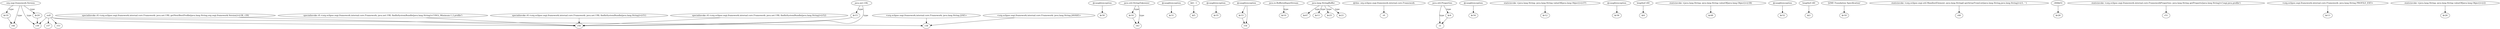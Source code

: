 digraph g {
0[label="org.osgi.framework.Version"]
1[label="$r19"]
0->1[label="type"]
2[label="@caughtexception"]
3[label="$r30"]
2->3[label=""]
4[label="$r16"]
5[label="r43"]
4->5[label=""]
6[label="java.net.URL"]
7[label="$r15"]
6->7[label="type"]
8[label="@caughtexception"]
9[label="$r31"]
8->9[label=""]
10[label="specialinvoke r0.<org.eclipse.osgi.framework.internal.core.Framework: java.net.URL getNextBestProfile(java.lang.String,org.osgi.framework.Version)>(r38, r39)"]
11[label="r50"]
10->11[label=""]
12[label="java.util.StringTokenizer"]
12->4[label="type"]
13[label="null"]
14[label="r53"]
13->14[label=""]
15[label="r46"]
1->15[label=""]
16[label="$i4 - 1"]
17[label="$i5"]
16->17[label=""]
18[label="@caughtexception"]
19[label="$r35"]
18->19[label=""]
12->5[label="type"]
20[label="$r33"]
21[label="r54"]
20->21[label=""]
22[label="r39"]
13->22[label=""]
23[label="java.io.BufferedInputStream"]
24[label="$r10"]
23->24[label="type"]
25[label="java.lang.StringBuffer"]
26[label="$r47"]
25->26[label="type"]
27[label="@this: org.eclipse.osgi.framework.internal.core.Framework"]
28[label="r0"]
27->28[label=""]
29[label="java.util.Properties"]
30[label="r1"]
29->30[label="type"]
13->11[label=""]
6->11[label="type"]
7->11[label=""]
31[label="$r4"]
31->30[label=""]
32[label="<org.eclipse.osgi.framework.internal.core.Framework: java.lang.String J2SE>"]
33[label="r38"]
32->33[label=""]
34[label="@caughtexception"]
35[label="$r34"]
34->35[label=""]
36[label="staticinvoke <java.lang.String: java.lang.String valueOf(java.lang.Object)>(r37)"]
37[label="$r12"]
36->37[label=""]
0->22[label="type"]
38[label="@caughtexception"]
39[label="$r36"]
38->39[label=""]
40[label="lengthof r40"]
41[label="$i4"]
40->41[label=""]
42[label="staticinvoke <java.lang.String: java.lang.String valueOf(java.lang.Object)>(r38)"]
43[label="$r48"]
42->43[label=""]
44[label="$r11"]
25->44[label="type"]
45[label="$r20"]
45->22[label=""]
13->33[label=""]
46[label="@caughtexception"]
47[label="$r32"]
46->47[label=""]
48[label="specialinvoke r0.<org.eclipse.osgi.framework.internal.core.Framework: java.net.URL findInSystemBundle(java.lang.String)>('OSGi_Minimum-1.2.profile')"]
48->11[label=""]
49[label="lengthof r40"]
50[label="$i3"]
49->50[label=""]
51[label="'J2ME Foundation Specification'"]
52[label="$r18"]
51->52[label=""]
53[label="@caughtexception"]
53->20[label=""]
53->21[label=""]
54[label="staticinvoke <org.eclipse.osgi.util.ManifestElement: java.lang.String[] getArrayFromList(java.lang.String,java.lang.String)>(r3, ' ')"]
55[label="r40"]
54->55[label=""]
56[label="r40[$i5]"]
57[label="$r28"]
56->57[label=""]
0->45[label="type"]
58[label="staticinvoke <org.eclipse.osgi.framework.internal.core.FrameworkProperties: java.lang.String getProperty(java.lang.String)>('osgi.java.profile')"]
59[label="r51"]
58->59[label=""]
0->15[label="type"]
60[label="<org.eclipse.osgi.framework.internal.core.Framework: java.lang.String PROFILE_EXT>"]
61[label="$r13"]
60->61[label=""]
62[label="staticinvoke <java.lang.String: java.lang.String valueOf(java.lang.Object)>(r2)"]
63[label="$r26"]
62->63[label=""]
64[label="<org.eclipse.osgi.framework.internal.core.Framework: java.lang.String JAVASE>"]
64->33[label=""]
65[label="specialinvoke r0.<org.eclipse.osgi.framework.internal.core.Framework: java.net.URL findInSystemBundle(java.lang.String)>(r51)"]
65->11[label=""]
66[label="$r25"]
25->66[label="type"]
67[label="specialinvoke r0.<org.eclipse.osgi.framework.internal.core.Framework: java.net.URL findInSystemBundle(java.lang.String)>(r52)"]
67->11[label=""]
68[label="$r21"]
25->68[label="type"]
29->31[label="type"]
69[label="r37"]
13->69[label=""]
}
